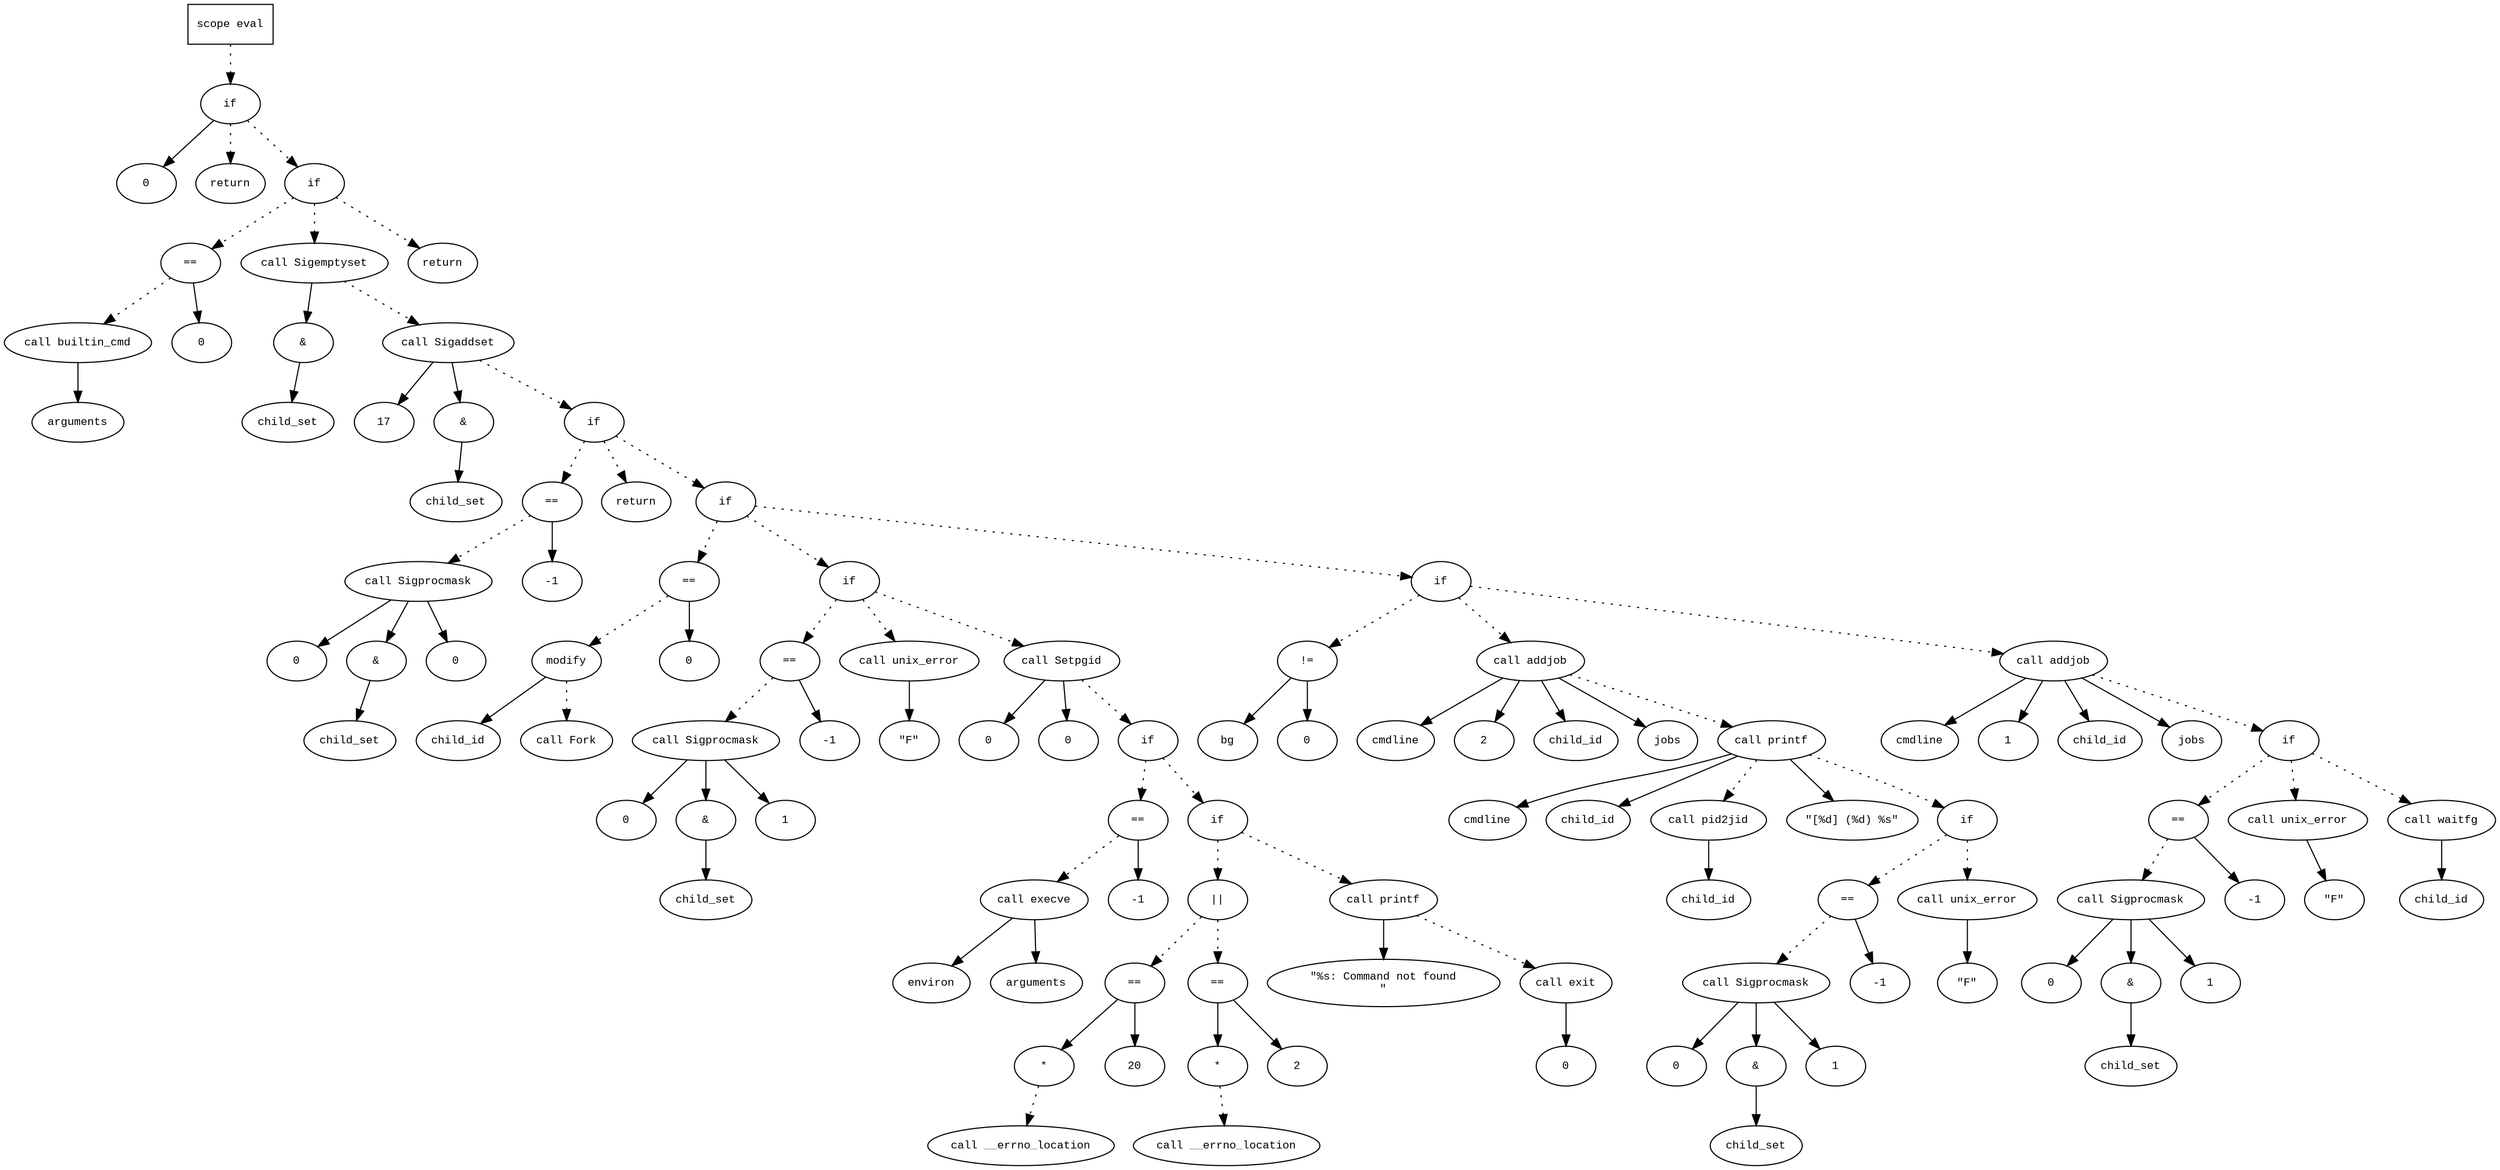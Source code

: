 digraph AST {
  graph [fontname="Times New Roman",fontsize=10];
  node  [fontname="Courier New",fontsize=10];
  edge  [fontname="Times New Roman",fontsize=10];

  node1 [label="scope eval",shape=box];
  node2 [label="if",shape=ellipse];
  node1 -> node2 [style=dotted];
  node3 [label="0",shape=ellipse];
  node2 -> node3;
  node4 [label="return",shape=ellipse];
  node2 -> node4 [style=dotted];
  node5 [label="if",shape=ellipse];
  node2 -> node5 [style=dotted];
  node6 [label="==",shape=ellipse];
  node7 [label="call builtin_cmd",shape=ellipse];
  node8 [label="arguments",shape=ellipse];
  node7 -> node8;
  node6 -> node7 [style=dotted];
  node9 [label="0",shape=ellipse];
  node6 -> node9;
  node5 -> node6 [style=dotted];
  node10 [label="call Sigemptyset",shape=ellipse];
  node11 [label="&",shape=ellipse];
  node10 -> node11;
  node12 [label="child_set",shape=ellipse];
  node11 -> node12;
  node5 -> node10 [style=dotted];
  node13 [label="call Sigaddset",shape=ellipse];
  node14 [label="17",shape=ellipse];
  node13 -> node14;
  node15 [label="&",shape=ellipse];
  node13 -> node15;
  node16 [label="child_set",shape=ellipse];
  node15 -> node16;
  node10 -> node13 [style=dotted];
  node17 [label="if",shape=ellipse];
  node13 -> node17 [style=dotted];
  node18 [label="==",shape=ellipse];
  node19 [label="call Sigprocmask",shape=ellipse];
  node20 [label="0",shape=ellipse];
  node19 -> node20;
  node21 [label="&",shape=ellipse];
  node19 -> node21;
  node22 [label="child_set",shape=ellipse];
  node21 -> node22;
  node23 [label="0",shape=ellipse];
  node19 -> node23;
  node18 -> node19 [style=dotted];
  node24 [label="-1",shape=ellipse];
  node18 -> node24;
  node17 -> node18 [style=dotted];
  node25 [label="return",shape=ellipse];
  node17 -> node25 [style=dotted];
  node26 [label="if",shape=ellipse];
  node17 -> node26 [style=dotted];
  node27 [label="==",shape=ellipse];
  node28 [label="modify",shape=ellipse];
  node29 [label="child_id",shape=ellipse];
  node28 -> node29;
  node30 [label="call Fork",shape=ellipse];
  node28 -> node30 [style=dotted];
  node27 -> node28 [style=dotted];
  node31 [label="0",shape=ellipse];
  node27 -> node31;
  node26 -> node27 [style=dotted];
  node32 [label="if",shape=ellipse];
  node26 -> node32 [style=dotted];
  node33 [label="==",shape=ellipse];
  node34 [label="call Sigprocmask",shape=ellipse];
  node35 [label="0",shape=ellipse];
  node34 -> node35;
  node36 [label="&",shape=ellipse];
  node34 -> node36;
  node37 [label="child_set",shape=ellipse];
  node36 -> node37;
  node38 [label="1",shape=ellipse];
  node34 -> node38;
  node33 -> node34 [style=dotted];
  node39 [label="-1",shape=ellipse];
  node33 -> node39;
  node32 -> node33 [style=dotted];
  node40 [label="call unix_error",shape=ellipse];
  node41 [label="\"F\"",shape=ellipse];
  node40 -> node41;
  node32 -> node40 [style=dotted];
  node42 [label="call Setpgid",shape=ellipse];
  node43 [label="0",shape=ellipse];
  node42 -> node43;
  node44 [label="0",shape=ellipse];
  node42 -> node44;
  node32 -> node42 [style=dotted];
  node45 [label="if",shape=ellipse];
  node42 -> node45 [style=dotted];
  node46 [label="==",shape=ellipse];
  node47 [label="call execve",shape=ellipse];
  node48 [label="environ",shape=ellipse];
  node47 -> node48;
  node49 [label="arguments",shape=ellipse];
  node47 -> node49;
  node46 -> node47 [style=dotted];
  node50 [label="-1",shape=ellipse];
  node46 -> node50;
  node45 -> node46 [style=dotted];
  node51 [label="if",shape=ellipse];
  node45 -> node51 [style=dotted];
  node52 [label="||",shape=ellipse];
  node53 [label="==",shape=ellipse];
  node54 [label="*",shape=ellipse];
  node55 [label="call __errno_location",shape=ellipse];
  node54 -> node55 [style=dotted];
  node53 -> node54;
  node56 [label="20",shape=ellipse];
  node53 -> node56;
  node52 -> node53 [style=dotted];
  node57 [label="==",shape=ellipse];
  node58 [label="*",shape=ellipse];
  node59 [label="call __errno_location",shape=ellipse];
  node58 -> node59 [style=dotted];
  node57 -> node58;
  node60 [label="2",shape=ellipse];
  node57 -> node60;
  node52 -> node57 [style=dotted];
  node51 -> node52 [style=dotted];
  node61 [label="call printf",shape=ellipse];
  node62 [label="\"%s: Command not found
\"",shape=ellipse];
  node61 -> node62;
  node51 -> node61 [style=dotted];
  node63 [label="call exit",shape=ellipse];
  node64 [label="0",shape=ellipse];
  node63 -> node64;
  node61 -> node63 [style=dotted];
  node65 [label="if",shape=ellipse];
  node26 -> node65 [style=dotted];
  node66 [label="!=",shape=ellipse];
  node67 [label="bg",shape=ellipse];
  node66 -> node67;
  node68 [label="0",shape=ellipse];
  node66 -> node68;
  node65 -> node66 [style=dotted];
  node69 [label="call addjob",shape=ellipse];
  node70 [label="cmdline",shape=ellipse];
  node69 -> node70;
  node71 [label="2",shape=ellipse];
  node69 -> node71;
  node72 [label="child_id",shape=ellipse];
  node69 -> node72;
  node73 [label="jobs",shape=ellipse];
  node69 -> node73;
  node65 -> node69 [style=dotted];
  node74 [label="call printf",shape=ellipse];
  node75 [label="cmdline",shape=ellipse];
  node74 -> node75;
  node76 [label="child_id",shape=ellipse];
  node74 -> node76;
  node77 [label="call pid2jid",shape=ellipse];
  node78 [label="child_id",shape=ellipse];
  node77 -> node78;
  node74 -> node77 [style=dotted];
  node79 [label="\"[%d] (%d) %s\"",shape=ellipse];
  node74 -> node79;
  node69 -> node74 [style=dotted];
  node80 [label="if",shape=ellipse];
  node74 -> node80 [style=dotted];
  node81 [label="==",shape=ellipse];
  node82 [label="call Sigprocmask",shape=ellipse];
  node83 [label="0",shape=ellipse];
  node82 -> node83;
  node84 [label="&",shape=ellipse];
  node82 -> node84;
  node85 [label="child_set",shape=ellipse];
  node84 -> node85;
  node86 [label="1",shape=ellipse];
  node82 -> node86;
  node81 -> node82 [style=dotted];
  node87 [label="-1",shape=ellipse];
  node81 -> node87;
  node80 -> node81 [style=dotted];
  node88 [label="call unix_error",shape=ellipse];
  node89 [label="\"F\"",shape=ellipse];
  node88 -> node89;
  node80 -> node88 [style=dotted];
  node90 [label="call addjob",shape=ellipse];
  node91 [label="cmdline",shape=ellipse];
  node90 -> node91;
  node92 [label="1",shape=ellipse];
  node90 -> node92;
  node93 [label="child_id",shape=ellipse];
  node90 -> node93;
  node94 [label="jobs",shape=ellipse];
  node90 -> node94;
  node65 -> node90 [style=dotted];
  node95 [label="if",shape=ellipse];
  node90 -> node95 [style=dotted];
  node96 [label="==",shape=ellipse];
  node97 [label="call Sigprocmask",shape=ellipse];
  node98 [label="0",shape=ellipse];
  node97 -> node98;
  node99 [label="&",shape=ellipse];
  node97 -> node99;
  node100 [label="child_set",shape=ellipse];
  node99 -> node100;
  node101 [label="1",shape=ellipse];
  node97 -> node101;
  node96 -> node97 [style=dotted];
  node102 [label="-1",shape=ellipse];
  node96 -> node102;
  node95 -> node96 [style=dotted];
  node103 [label="call unix_error",shape=ellipse];
  node104 [label="\"F\"",shape=ellipse];
  node103 -> node104;
  node95 -> node103 [style=dotted];
  node105 [label="call waitfg",shape=ellipse];
  node106 [label="child_id",shape=ellipse];
  node105 -> node106;
  node95 -> node105 [style=dotted];
  node107 [label="return",shape=ellipse];
  node5 -> node107 [style=dotted];
} 
